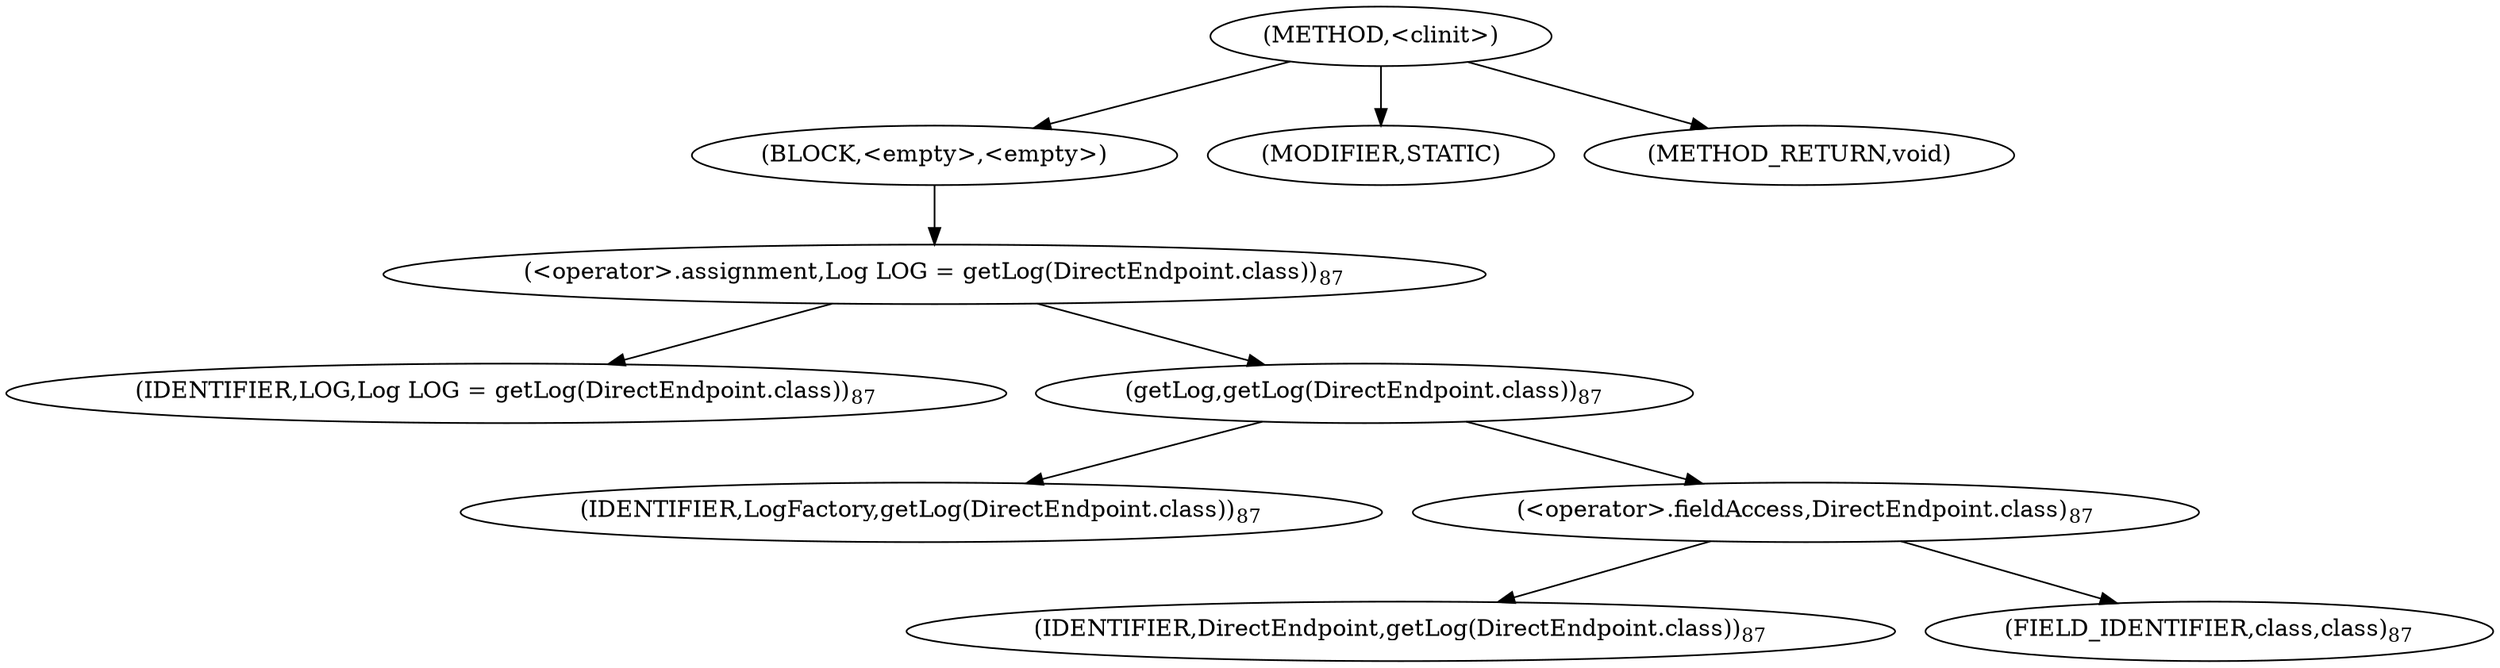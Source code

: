 digraph "&lt;clinit&gt;" {  
"264" [label = <(METHOD,&lt;clinit&gt;)> ]
"265" [label = <(BLOCK,&lt;empty&gt;,&lt;empty&gt;)> ]
"266" [label = <(&lt;operator&gt;.assignment,Log LOG = getLog(DirectEndpoint.class))<SUB>87</SUB>> ]
"267" [label = <(IDENTIFIER,LOG,Log LOG = getLog(DirectEndpoint.class))<SUB>87</SUB>> ]
"268" [label = <(getLog,getLog(DirectEndpoint.class))<SUB>87</SUB>> ]
"269" [label = <(IDENTIFIER,LogFactory,getLog(DirectEndpoint.class))<SUB>87</SUB>> ]
"270" [label = <(&lt;operator&gt;.fieldAccess,DirectEndpoint.class)<SUB>87</SUB>> ]
"271" [label = <(IDENTIFIER,DirectEndpoint,getLog(DirectEndpoint.class))<SUB>87</SUB>> ]
"272" [label = <(FIELD_IDENTIFIER,class,class)<SUB>87</SUB>> ]
"273" [label = <(MODIFIER,STATIC)> ]
"274" [label = <(METHOD_RETURN,void)> ]
  "264" -> "265" 
  "264" -> "273" 
  "264" -> "274" 
  "265" -> "266" 
  "266" -> "267" 
  "266" -> "268" 
  "268" -> "269" 
  "268" -> "270" 
  "270" -> "271" 
  "270" -> "272" 
}
